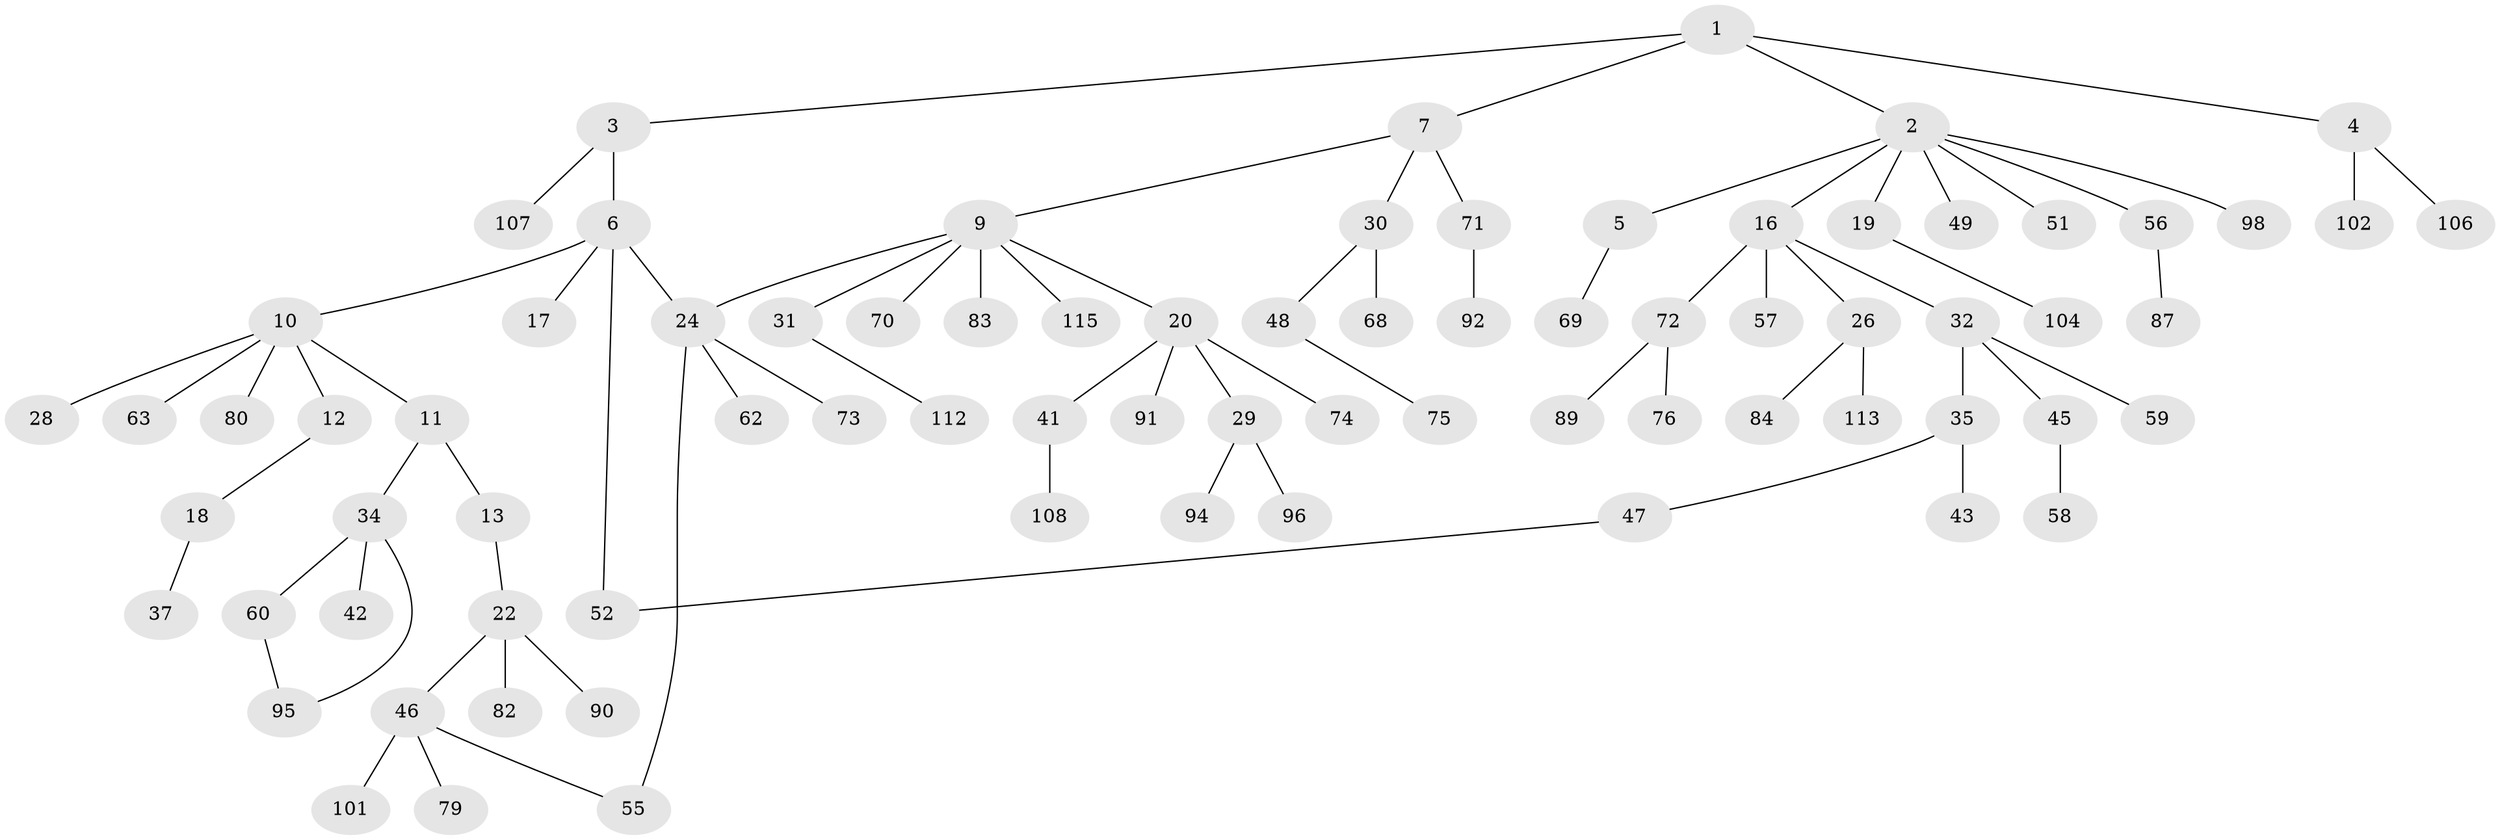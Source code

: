 // original degree distribution, {5: 0.034782608695652174, 7: 0.017391304347826087, 3: 0.1391304347826087, 2: 0.3130434782608696, 6: 0.017391304347826087, 4: 0.043478260869565216, 1: 0.43478260869565216}
// Generated by graph-tools (version 1.1) at 2025/10/02/27/25 16:10:54]
// undirected, 78 vertices, 81 edges
graph export_dot {
graph [start="1"]
  node [color=gray90,style=filled];
  1 [super="+53"];
  2 [super="+14"];
  3 [super="+39"];
  4 [super="+54"];
  5 [super="+33"];
  6 [super="+44"];
  7 [super="+8"];
  9 [super="+15"];
  10 [super="+50"];
  11;
  12 [super="+21"];
  13;
  16 [super="+23"];
  17;
  18;
  19 [super="+65"];
  20 [super="+27"];
  22 [super="+25"];
  24 [super="+40"];
  26 [super="+111"];
  28;
  29 [super="+38"];
  30;
  31;
  32 [super="+36"];
  34 [super="+66"];
  35;
  37;
  41 [super="+105"];
  42;
  43 [super="+78"];
  45;
  46 [super="+67"];
  47 [super="+103"];
  48;
  49 [super="+64"];
  51 [super="+109"];
  52 [super="+77"];
  55;
  56 [super="+85"];
  57 [super="+61"];
  58;
  59 [super="+86"];
  60 [super="+110"];
  62;
  63 [super="+97"];
  68;
  69;
  70;
  71;
  72 [super="+93"];
  73 [super="+81"];
  74;
  75;
  76 [super="+88"];
  79;
  80 [super="+99"];
  82;
  83;
  84 [super="+114"];
  87;
  89;
  90;
  91;
  92;
  94 [super="+100"];
  95;
  96;
  98;
  101;
  102;
  104;
  106;
  107;
  108;
  112;
  113;
  115;
  1 -- 2;
  1 -- 3;
  1 -- 4;
  1 -- 7;
  2 -- 5;
  2 -- 16;
  2 -- 19;
  2 -- 49;
  2 -- 51;
  2 -- 56;
  2 -- 98;
  3 -- 6;
  3 -- 107;
  4 -- 102;
  4 -- 106;
  5 -- 69;
  6 -- 10;
  6 -- 17;
  6 -- 52;
  6 -- 24;
  7 -- 9;
  7 -- 71;
  7 -- 30;
  9 -- 24;
  9 -- 31;
  9 -- 70;
  9 -- 83;
  9 -- 115;
  9 -- 20;
  10 -- 11;
  10 -- 12;
  10 -- 28;
  10 -- 63;
  10 -- 80;
  11 -- 13;
  11 -- 34;
  12 -- 18;
  13 -- 22;
  16 -- 57;
  16 -- 72;
  16 -- 32;
  16 -- 26;
  18 -- 37;
  19 -- 104;
  20 -- 41;
  20 -- 74;
  20 -- 91;
  20 -- 29;
  22 -- 46;
  22 -- 82;
  22 -- 90;
  24 -- 55;
  24 -- 73;
  24 -- 62;
  26 -- 84;
  26 -- 113;
  29 -- 96;
  29 -- 94;
  30 -- 48;
  30 -- 68;
  31 -- 112;
  32 -- 35;
  32 -- 59;
  32 -- 45;
  34 -- 42;
  34 -- 60;
  34 -- 95;
  35 -- 43;
  35 -- 47;
  41 -- 108;
  45 -- 58;
  46 -- 101;
  46 -- 79;
  46 -- 55;
  47 -- 52;
  48 -- 75;
  56 -- 87;
  60 -- 95;
  71 -- 92;
  72 -- 76;
  72 -- 89;
}
